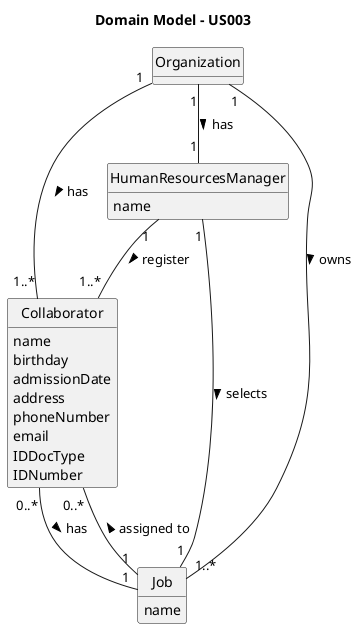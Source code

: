 @startuml
skinparam monochrome true
skinparam packageStyle rectangle
skinparam shadowing false

skinparam classAttributeIconSize 0

hide circle
hide methods

title Domain Model - US003

class Organization {
}

class Collaborator {
    name
    birthday
    admissionDate
    address
    phoneNumber
    email
    IDDocType
    IDNumber
}

class HumanResourcesManager {
    name
}

class Job {
    name
}

Organization "1" -- "1" HumanResourcesManager : has >
Organization "1" -- "1..*" Collaborator : has >
Organization "1" -- "1..*" Job : owns >
HumanResourcesManager "1" -- "1" Job : selects  >
Job "1" -- "0..*" Collaborator : assigned to >
HumanResourcesManager "1" -- "1..*" Collaborator : register >
Collaborator "0..*" -- "1" Job : has >

@enduml
